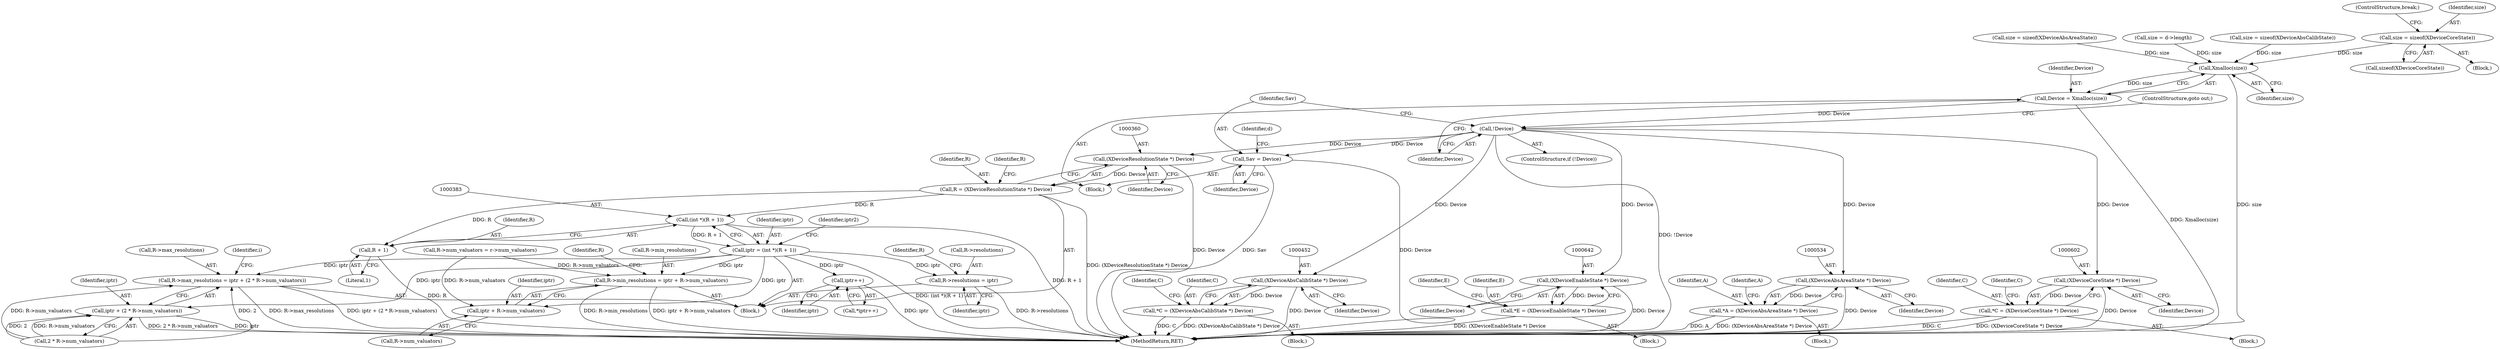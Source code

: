 digraph "0_libXi_19a9cd607de73947fcfb104682f203ffe4e1f4e5_0@API" {
"1000309" [label="(Call,size = sizeof(XDeviceCoreState))"];
"1000330" [label="(Call,Xmalloc(size))"];
"1000328" [label="(Call,Device = Xmalloc(size))"];
"1000333" [label="(Call,!Device)"];
"1000336" [label="(Call,Sav = Device)"];
"1000359" [label="(Call,(XDeviceResolutionState *) Device)"];
"1000357" [label="(Call,R = (XDeviceResolutionState *) Device)"];
"1000382" [label="(Call,(int *)(R + 1))"];
"1000380" [label="(Call,iptr = (int *)(R + 1))"];
"1000394" [label="(Call,R->resolutions = iptr)"];
"1000399" [label="(Call,R->min_resolutions = iptr + R->num_valuators)"];
"1000403" [label="(Call,iptr + R->num_valuators)"];
"1000408" [label="(Call,R->max_resolutions = iptr + (2 * R->num_valuators))"];
"1000412" [label="(Call,iptr + (2 * R->num_valuators))"];
"1000434" [label="(Call,iptr++)"];
"1000384" [label="(Call,R + 1)"];
"1000451" [label="(Call,(XDeviceAbsCalibState *) Device)"];
"1000449" [label="(Call,*C = (XDeviceAbsCalibState *) Device)"];
"1000533" [label="(Call,(XDeviceAbsAreaState *) Device)"];
"1000531" [label="(Call,*A = (XDeviceAbsAreaState *) Device)"];
"1000601" [label="(Call,(XDeviceCoreState *) Device)"];
"1000599" [label="(Call,*C = (XDeviceCoreState *) Device)"];
"1000641" [label="(Call,(XDeviceEnableState *) Device)"];
"1000639" [label="(Call,*E = (XDeviceEnableState *) Device)"];
"1000600" [label="(Identifier,C)"];
"1000333" [label="(Call,!Device)"];
"1000373" [label="(Call,R->num_valuators = r->num_valuators)"];
"1000328" [label="(Call,Device = Xmalloc(size))"];
"1000395" [label="(Call,R->resolutions)"];
"1000346" [label="(Block,)"];
"1000413" [label="(Identifier,iptr)"];
"1000357" [label="(Call,R = (XDeviceResolutionState *) Device)"];
"1000631" [label="(Block,)"];
"1000535" [label="(Identifier,Device)"];
"1000334" [label="(Identifier,Device)"];
"1000410" [label="(Identifier,R)"];
"1000404" [label="(Identifier,iptr)"];
"1000646" [label="(Identifier,E)"];
"1000329" [label="(Identifier,Device)"];
"1000386" [label="(Literal,1)"];
"1000384" [label="(Call,R + 1)"];
"1000385" [label="(Identifier,R)"];
"1000532" [label="(Identifier,A)"];
"1000336" [label="(Call,Sav = Device)"];
"1000451" [label="(Call,(XDeviceAbsCalibState *) Device)"];
"1000401" [label="(Identifier,R)"];
"1000523" [label="(Block,)"];
"1000441" [label="(Block,)"];
"1000361" [label="(Identifier,Device)"];
"1000296" [label="(Call,size = sizeof(XDeviceAbsAreaState))"];
"1000599" [label="(Call,*C = (XDeviceCoreState *) Device)"];
"1000433" [label="(Call,*iptr++)"];
"1000641" [label="(Call,(XDeviceEnableState *) Device)"];
"1000358" [label="(Identifier,R)"];
"1000337" [label="(Identifier,Sav)"];
"1000382" [label="(Call,(int *)(R + 1))"];
"1000606" [label="(Identifier,C)"];
"1000359" [label="(Call,(XDeviceResolutionState *) Device)"];
"1000456" [label="(Identifier,C)"];
"1000400" [label="(Call,R->min_resolutions)"];
"1000601" [label="(Call,(XDeviceCoreState *) Device)"];
"1000414" [label="(Call,2 * R->num_valuators)"];
"1000533" [label="(Call,(XDeviceAbsAreaState *) Device)"];
"1000330" [label="(Call,Xmalloc(size))"];
"1000322" [label="(Call,size = d->length)"];
"1000408" [label="(Call,R->max_resolutions = iptr + (2 * R->num_valuators))"];
"1000335" [label="(ControlStructure,goto out;)"];
"1000449" [label="(Call,*C = (XDeviceAbsCalibState *) Device)"];
"1000381" [label="(Identifier,iptr)"];
"1000412" [label="(Call,iptr + (2 * R->num_valuators))"];
"1000639" [label="(Call,*E = (XDeviceEnableState *) Device)"];
"1000105" [label="(Block,)"];
"1000640" [label="(Identifier,E)"];
"1000665" [label="(MethodReturn,RET)"];
"1000338" [label="(Identifier,Device)"];
"1000421" [label="(Identifier,i)"];
"1000331" [label="(Identifier,size)"];
"1000403" [label="(Call,iptr + R->num_valuators)"];
"1000531" [label="(Call,*A = (XDeviceAbsAreaState *) Device)"];
"1000434" [label="(Call,iptr++)"];
"1000399" [label="(Call,R->min_resolutions = iptr + R->num_valuators)"];
"1000309" [label="(Call,size = sizeof(XDeviceCoreState))"];
"1000450" [label="(Identifier,C)"];
"1000380" [label="(Call,iptr = (int *)(R + 1))"];
"1000340" [label="(Identifier,d)"];
"1000603" [label="(Identifier,Device)"];
"1000302" [label="(Block,)"];
"1000394" [label="(Call,R->resolutions = iptr)"];
"1000409" [label="(Call,R->max_resolutions)"];
"1000364" [label="(Identifier,R)"];
"1000398" [label="(Identifier,iptr)"];
"1000311" [label="(Call,sizeof(XDeviceCoreState))"];
"1000453" [label="(Identifier,Device)"];
"1000538" [label="(Identifier,A)"];
"1000313" [label="(ControlStructure,break;)"];
"1000405" [label="(Call,R->num_valuators)"];
"1000435" [label="(Identifier,iptr)"];
"1000388" [label="(Identifier,iptr2)"];
"1000591" [label="(Block,)"];
"1000643" [label="(Identifier,Device)"];
"1000310" [label="(Identifier,size)"];
"1000332" [label="(ControlStructure,if (!Device))"];
"1000283" [label="(Call,size = sizeof(XDeviceAbsCalibState))"];
"1000309" -> "1000302"  [label="AST: "];
"1000309" -> "1000311"  [label="CFG: "];
"1000310" -> "1000309"  [label="AST: "];
"1000311" -> "1000309"  [label="AST: "];
"1000313" -> "1000309"  [label="CFG: "];
"1000309" -> "1000330"  [label="DDG: size"];
"1000330" -> "1000328"  [label="AST: "];
"1000330" -> "1000331"  [label="CFG: "];
"1000331" -> "1000330"  [label="AST: "];
"1000328" -> "1000330"  [label="CFG: "];
"1000330" -> "1000665"  [label="DDG: size"];
"1000330" -> "1000328"  [label="DDG: size"];
"1000283" -> "1000330"  [label="DDG: size"];
"1000296" -> "1000330"  [label="DDG: size"];
"1000322" -> "1000330"  [label="DDG: size"];
"1000328" -> "1000105"  [label="AST: "];
"1000329" -> "1000328"  [label="AST: "];
"1000334" -> "1000328"  [label="CFG: "];
"1000328" -> "1000665"  [label="DDG: Xmalloc(size)"];
"1000328" -> "1000333"  [label="DDG: Device"];
"1000333" -> "1000332"  [label="AST: "];
"1000333" -> "1000334"  [label="CFG: "];
"1000334" -> "1000333"  [label="AST: "];
"1000335" -> "1000333"  [label="CFG: "];
"1000337" -> "1000333"  [label="CFG: "];
"1000333" -> "1000665"  [label="DDG: !Device"];
"1000333" -> "1000336"  [label="DDG: Device"];
"1000333" -> "1000359"  [label="DDG: Device"];
"1000333" -> "1000451"  [label="DDG: Device"];
"1000333" -> "1000533"  [label="DDG: Device"];
"1000333" -> "1000601"  [label="DDG: Device"];
"1000333" -> "1000641"  [label="DDG: Device"];
"1000336" -> "1000105"  [label="AST: "];
"1000336" -> "1000338"  [label="CFG: "];
"1000337" -> "1000336"  [label="AST: "];
"1000338" -> "1000336"  [label="AST: "];
"1000340" -> "1000336"  [label="CFG: "];
"1000336" -> "1000665"  [label="DDG: Device"];
"1000336" -> "1000665"  [label="DDG: Sav"];
"1000359" -> "1000357"  [label="AST: "];
"1000359" -> "1000361"  [label="CFG: "];
"1000360" -> "1000359"  [label="AST: "];
"1000361" -> "1000359"  [label="AST: "];
"1000357" -> "1000359"  [label="CFG: "];
"1000359" -> "1000665"  [label="DDG: Device"];
"1000359" -> "1000357"  [label="DDG: Device"];
"1000357" -> "1000346"  [label="AST: "];
"1000358" -> "1000357"  [label="AST: "];
"1000364" -> "1000357"  [label="CFG: "];
"1000357" -> "1000665"  [label="DDG: (XDeviceResolutionState *) Device"];
"1000357" -> "1000382"  [label="DDG: R"];
"1000357" -> "1000384"  [label="DDG: R"];
"1000382" -> "1000380"  [label="AST: "];
"1000382" -> "1000384"  [label="CFG: "];
"1000383" -> "1000382"  [label="AST: "];
"1000384" -> "1000382"  [label="AST: "];
"1000380" -> "1000382"  [label="CFG: "];
"1000382" -> "1000665"  [label="DDG: R + 1"];
"1000382" -> "1000380"  [label="DDG: R + 1"];
"1000380" -> "1000346"  [label="AST: "];
"1000381" -> "1000380"  [label="AST: "];
"1000388" -> "1000380"  [label="CFG: "];
"1000380" -> "1000665"  [label="DDG: (int *)(R + 1)"];
"1000380" -> "1000394"  [label="DDG: iptr"];
"1000380" -> "1000399"  [label="DDG: iptr"];
"1000380" -> "1000403"  [label="DDG: iptr"];
"1000380" -> "1000408"  [label="DDG: iptr"];
"1000380" -> "1000412"  [label="DDG: iptr"];
"1000380" -> "1000434"  [label="DDG: iptr"];
"1000394" -> "1000346"  [label="AST: "];
"1000394" -> "1000398"  [label="CFG: "];
"1000395" -> "1000394"  [label="AST: "];
"1000398" -> "1000394"  [label="AST: "];
"1000401" -> "1000394"  [label="CFG: "];
"1000394" -> "1000665"  [label="DDG: R->resolutions"];
"1000399" -> "1000346"  [label="AST: "];
"1000399" -> "1000403"  [label="CFG: "];
"1000400" -> "1000399"  [label="AST: "];
"1000403" -> "1000399"  [label="AST: "];
"1000410" -> "1000399"  [label="CFG: "];
"1000399" -> "1000665"  [label="DDG: iptr + R->num_valuators"];
"1000399" -> "1000665"  [label="DDG: R->min_resolutions"];
"1000373" -> "1000399"  [label="DDG: R->num_valuators"];
"1000403" -> "1000405"  [label="CFG: "];
"1000404" -> "1000403"  [label="AST: "];
"1000405" -> "1000403"  [label="AST: "];
"1000373" -> "1000403"  [label="DDG: R->num_valuators"];
"1000408" -> "1000346"  [label="AST: "];
"1000408" -> "1000412"  [label="CFG: "];
"1000409" -> "1000408"  [label="AST: "];
"1000412" -> "1000408"  [label="AST: "];
"1000421" -> "1000408"  [label="CFG: "];
"1000408" -> "1000665"  [label="DDG: R->max_resolutions"];
"1000408" -> "1000665"  [label="DDG: iptr + (2 * R->num_valuators)"];
"1000414" -> "1000408"  [label="DDG: 2"];
"1000414" -> "1000408"  [label="DDG: R->num_valuators"];
"1000412" -> "1000414"  [label="CFG: "];
"1000413" -> "1000412"  [label="AST: "];
"1000414" -> "1000412"  [label="AST: "];
"1000412" -> "1000665"  [label="DDG: 2 * R->num_valuators"];
"1000412" -> "1000665"  [label="DDG: iptr"];
"1000414" -> "1000412"  [label="DDG: 2"];
"1000414" -> "1000412"  [label="DDG: R->num_valuators"];
"1000434" -> "1000433"  [label="AST: "];
"1000434" -> "1000435"  [label="CFG: "];
"1000435" -> "1000434"  [label="AST: "];
"1000433" -> "1000434"  [label="CFG: "];
"1000434" -> "1000665"  [label="DDG: iptr"];
"1000384" -> "1000386"  [label="CFG: "];
"1000385" -> "1000384"  [label="AST: "];
"1000386" -> "1000384"  [label="AST: "];
"1000384" -> "1000665"  [label="DDG: R"];
"1000451" -> "1000449"  [label="AST: "];
"1000451" -> "1000453"  [label="CFG: "];
"1000452" -> "1000451"  [label="AST: "];
"1000453" -> "1000451"  [label="AST: "];
"1000449" -> "1000451"  [label="CFG: "];
"1000451" -> "1000665"  [label="DDG: Device"];
"1000451" -> "1000449"  [label="DDG: Device"];
"1000449" -> "1000441"  [label="AST: "];
"1000450" -> "1000449"  [label="AST: "];
"1000456" -> "1000449"  [label="CFG: "];
"1000449" -> "1000665"  [label="DDG: C"];
"1000449" -> "1000665"  [label="DDG: (XDeviceAbsCalibState *) Device"];
"1000533" -> "1000531"  [label="AST: "];
"1000533" -> "1000535"  [label="CFG: "];
"1000534" -> "1000533"  [label="AST: "];
"1000535" -> "1000533"  [label="AST: "];
"1000531" -> "1000533"  [label="CFG: "];
"1000533" -> "1000665"  [label="DDG: Device"];
"1000533" -> "1000531"  [label="DDG: Device"];
"1000531" -> "1000523"  [label="AST: "];
"1000532" -> "1000531"  [label="AST: "];
"1000538" -> "1000531"  [label="CFG: "];
"1000531" -> "1000665"  [label="DDG: (XDeviceAbsAreaState *) Device"];
"1000531" -> "1000665"  [label="DDG: A"];
"1000601" -> "1000599"  [label="AST: "];
"1000601" -> "1000603"  [label="CFG: "];
"1000602" -> "1000601"  [label="AST: "];
"1000603" -> "1000601"  [label="AST: "];
"1000599" -> "1000601"  [label="CFG: "];
"1000601" -> "1000665"  [label="DDG: Device"];
"1000601" -> "1000599"  [label="DDG: Device"];
"1000599" -> "1000591"  [label="AST: "];
"1000600" -> "1000599"  [label="AST: "];
"1000606" -> "1000599"  [label="CFG: "];
"1000599" -> "1000665"  [label="DDG: C"];
"1000599" -> "1000665"  [label="DDG: (XDeviceCoreState *) Device"];
"1000641" -> "1000639"  [label="AST: "];
"1000641" -> "1000643"  [label="CFG: "];
"1000642" -> "1000641"  [label="AST: "];
"1000643" -> "1000641"  [label="AST: "];
"1000639" -> "1000641"  [label="CFG: "];
"1000641" -> "1000665"  [label="DDG: Device"];
"1000641" -> "1000639"  [label="DDG: Device"];
"1000639" -> "1000631"  [label="AST: "];
"1000640" -> "1000639"  [label="AST: "];
"1000646" -> "1000639"  [label="CFG: "];
"1000639" -> "1000665"  [label="DDG: (XDeviceEnableState *) Device"];
}
